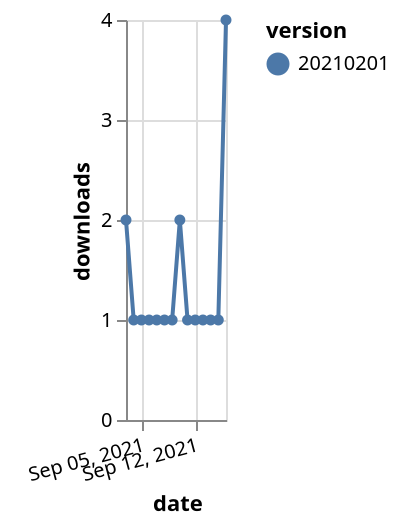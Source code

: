 {"$schema": "https://vega.github.io/schema/vega-lite/v5.json", "description": "A simple bar chart with embedded data.", "data": {"values": [{"date": "2021-09-03", "total": 45, "delta": 2, "version": "20210201"}, {"date": "2021-09-04", "total": 46, "delta": 1, "version": "20210201"}, {"date": "2021-09-05", "total": 47, "delta": 1, "version": "20210201"}, {"date": "2021-09-06", "total": 48, "delta": 1, "version": "20210201"}, {"date": "2021-09-07", "total": 49, "delta": 1, "version": "20210201"}, {"date": "2021-09-08", "total": 50, "delta": 1, "version": "20210201"}, {"date": "2021-09-09", "total": 51, "delta": 1, "version": "20210201"}, {"date": "2021-09-10", "total": 53, "delta": 2, "version": "20210201"}, {"date": "2021-09-11", "total": 54, "delta": 1, "version": "20210201"}, {"date": "2021-09-12", "total": 55, "delta": 1, "version": "20210201"}, {"date": "2021-09-13", "total": 56, "delta": 1, "version": "20210201"}, {"date": "2021-09-14", "total": 57, "delta": 1, "version": "20210201"}, {"date": "2021-09-15", "total": 58, "delta": 1, "version": "20210201"}, {"date": "2021-09-16", "total": 62, "delta": 4, "version": "20210201"}]}, "width": "container", "mark": {"type": "line", "point": {"filled": true}}, "encoding": {"x": {"field": "date", "type": "temporal", "timeUnit": "yearmonthdate", "title": "date", "axis": {"labelAngle": -15}}, "y": {"field": "delta", "type": "quantitative", "title": "downloads"}, "color": {"field": "version", "type": "nominal"}, "tooltip": {"field": "delta"}}}